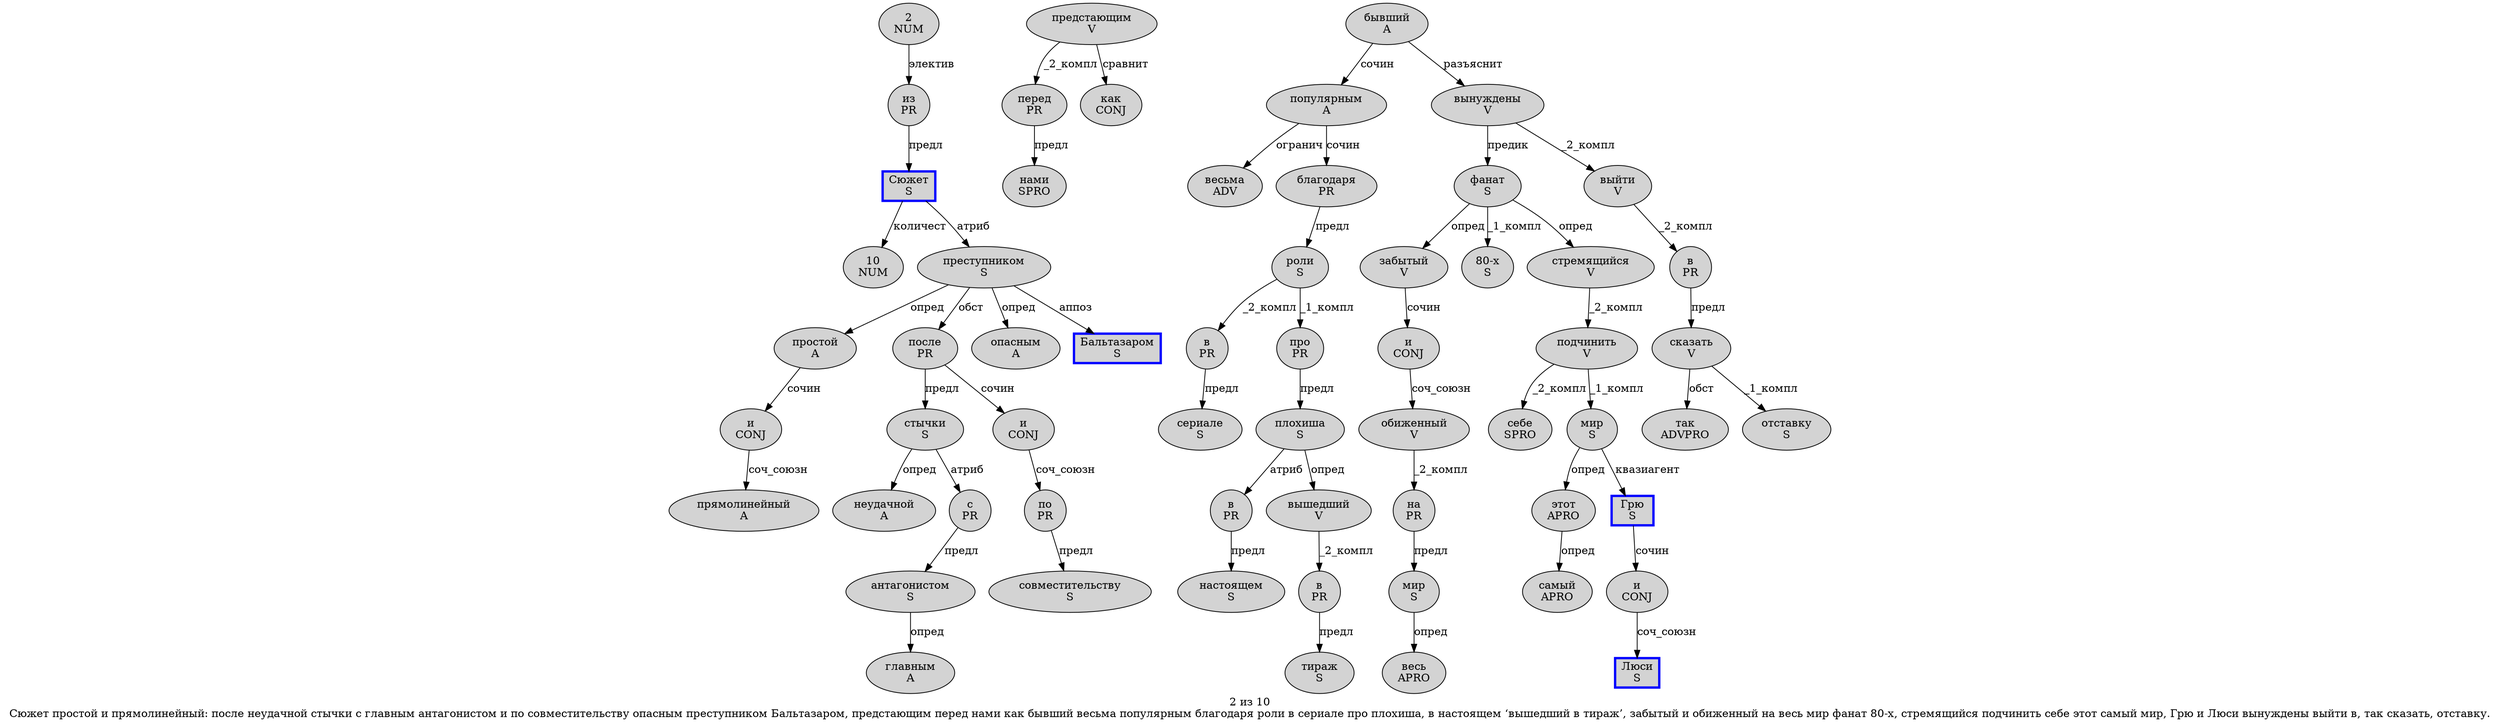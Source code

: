 digraph SENTENCE_2942 {
	graph [label="2 из 10
Сюжет простой и прямолинейный: после неудачной стычки с главным антагонистом и по совместительству опасным преступником Бальтазаром, предстающим перед нами как бывший весьма популярным благодаря роли в сериале про плохиша, в настоящем ‘вышедший в тираж’, забытый и обиженный на весь мир фанат 80-х, стремящийся подчинить себе этот самый мир, Грю и Люси вынуждены выйти в, так сказать, отставку."]
	node [style=filled]
		0 [label="2
NUM" color="" fillcolor=lightgray penwidth=1 shape=ellipse]
		1 [label="из
PR" color="" fillcolor=lightgray penwidth=1 shape=ellipse]
		2 [label="10
NUM" color="" fillcolor=lightgray penwidth=1 shape=ellipse]
		3 [label="Сюжет
S" color=blue fillcolor=lightgray penwidth=3 shape=box]
		4 [label="простой
A" color="" fillcolor=lightgray penwidth=1 shape=ellipse]
		5 [label="и
CONJ" color="" fillcolor=lightgray penwidth=1 shape=ellipse]
		6 [label="прямолинейный
A" color="" fillcolor=lightgray penwidth=1 shape=ellipse]
		8 [label="после
PR" color="" fillcolor=lightgray penwidth=1 shape=ellipse]
		9 [label="неудачной
A" color="" fillcolor=lightgray penwidth=1 shape=ellipse]
		10 [label="стычки
S" color="" fillcolor=lightgray penwidth=1 shape=ellipse]
		11 [label="с
PR" color="" fillcolor=lightgray penwidth=1 shape=ellipse]
		12 [label="главным
A" color="" fillcolor=lightgray penwidth=1 shape=ellipse]
		13 [label="антагонистом
S" color="" fillcolor=lightgray penwidth=1 shape=ellipse]
		14 [label="и
CONJ" color="" fillcolor=lightgray penwidth=1 shape=ellipse]
		15 [label="по
PR" color="" fillcolor=lightgray penwidth=1 shape=ellipse]
		16 [label="совместительству
S" color="" fillcolor=lightgray penwidth=1 shape=ellipse]
		17 [label="опасным
A" color="" fillcolor=lightgray penwidth=1 shape=ellipse]
		18 [label="преступником
S" color="" fillcolor=lightgray penwidth=1 shape=ellipse]
		19 [label="Бальтазаром
S" color=blue fillcolor=lightgray penwidth=3 shape=box]
		21 [label="предстающим
V" color="" fillcolor=lightgray penwidth=1 shape=ellipse]
		22 [label="перед
PR" color="" fillcolor=lightgray penwidth=1 shape=ellipse]
		23 [label="нами
SPRO" color="" fillcolor=lightgray penwidth=1 shape=ellipse]
		24 [label="как
CONJ" color="" fillcolor=lightgray penwidth=1 shape=ellipse]
		25 [label="бывший
A" color="" fillcolor=lightgray penwidth=1 shape=ellipse]
		26 [label="весьма
ADV" color="" fillcolor=lightgray penwidth=1 shape=ellipse]
		27 [label="популярным
A" color="" fillcolor=lightgray penwidth=1 shape=ellipse]
		28 [label="благодаря
PR" color="" fillcolor=lightgray penwidth=1 shape=ellipse]
		29 [label="роли
S" color="" fillcolor=lightgray penwidth=1 shape=ellipse]
		30 [label="в
PR" color="" fillcolor=lightgray penwidth=1 shape=ellipse]
		31 [label="сериале
S" color="" fillcolor=lightgray penwidth=1 shape=ellipse]
		32 [label="про
PR" color="" fillcolor=lightgray penwidth=1 shape=ellipse]
		33 [label="плохиша
S" color="" fillcolor=lightgray penwidth=1 shape=ellipse]
		35 [label="в
PR" color="" fillcolor=lightgray penwidth=1 shape=ellipse]
		36 [label="настоящем
S" color="" fillcolor=lightgray penwidth=1 shape=ellipse]
		38 [label="вышедший
V" color="" fillcolor=lightgray penwidth=1 shape=ellipse]
		39 [label="в
PR" color="" fillcolor=lightgray penwidth=1 shape=ellipse]
		40 [label="тираж
S" color="" fillcolor=lightgray penwidth=1 shape=ellipse]
		43 [label="забытый
V" color="" fillcolor=lightgray penwidth=1 shape=ellipse]
		44 [label="и
CONJ" color="" fillcolor=lightgray penwidth=1 shape=ellipse]
		45 [label="обиженный
V" color="" fillcolor=lightgray penwidth=1 shape=ellipse]
		46 [label="на
PR" color="" fillcolor=lightgray penwidth=1 shape=ellipse]
		47 [label="весь
APRO" color="" fillcolor=lightgray penwidth=1 shape=ellipse]
		48 [label="мир
S" color="" fillcolor=lightgray penwidth=1 shape=ellipse]
		49 [label="фанат
S" color="" fillcolor=lightgray penwidth=1 shape=ellipse]
		50 [label="80-х
S" color="" fillcolor=lightgray penwidth=1 shape=ellipse]
		52 [label="стремящийся
V" color="" fillcolor=lightgray penwidth=1 shape=ellipse]
		53 [label="подчинить
V" color="" fillcolor=lightgray penwidth=1 shape=ellipse]
		54 [label="себе
SPRO" color="" fillcolor=lightgray penwidth=1 shape=ellipse]
		55 [label="этот
APRO" color="" fillcolor=lightgray penwidth=1 shape=ellipse]
		56 [label="самый
APRO" color="" fillcolor=lightgray penwidth=1 shape=ellipse]
		57 [label="мир
S" color="" fillcolor=lightgray penwidth=1 shape=ellipse]
		59 [label="Грю
S" color=blue fillcolor=lightgray penwidth=3 shape=box]
		60 [label="и
CONJ" color="" fillcolor=lightgray penwidth=1 shape=ellipse]
		61 [label="Люси
S" color=blue fillcolor=lightgray penwidth=3 shape=box]
		62 [label="вынуждены
V" color="" fillcolor=lightgray penwidth=1 shape=ellipse]
		63 [label="выйти
V" color="" fillcolor=lightgray penwidth=1 shape=ellipse]
		64 [label="в
PR" color="" fillcolor=lightgray penwidth=1 shape=ellipse]
		66 [label="так
ADVPRO" color="" fillcolor=lightgray penwidth=1 shape=ellipse]
		67 [label="сказать
V" color="" fillcolor=lightgray penwidth=1 shape=ellipse]
		69 [label="отставку
S" color="" fillcolor=lightgray penwidth=1 shape=ellipse]
			67 -> 66 [label="обст"]
			67 -> 69 [label="_1_компл"]
			30 -> 31 [label="предл"]
			15 -> 16 [label="предл"]
			45 -> 46 [label="_2_компл"]
			0 -> 1 [label="электив"]
			28 -> 29 [label="предл"]
			27 -> 26 [label="огранич"]
			27 -> 28 [label="сочин"]
			3 -> 2 [label="количест"]
			3 -> 18 [label="атриб"]
			57 -> 55 [label="опред"]
			57 -> 59 [label="квазиагент"]
			63 -> 64 [label="_2_компл"]
			59 -> 60 [label="сочин"]
			53 -> 54 [label="_2_компл"]
			53 -> 57 [label="_1_компл"]
			38 -> 39 [label="_2_компл"]
			25 -> 27 [label="сочин"]
			25 -> 62 [label="разъяснит"]
			32 -> 33 [label="предл"]
			43 -> 44 [label="сочин"]
			18 -> 4 [label="опред"]
			18 -> 8 [label="обст"]
			18 -> 17 [label="опред"]
			18 -> 19 [label="аппоз"]
			52 -> 53 [label="_2_компл"]
			22 -> 23 [label="предл"]
			44 -> 45 [label="соч_союзн"]
			29 -> 30 [label="_2_компл"]
			29 -> 32 [label="_1_компл"]
			46 -> 48 [label="предл"]
			39 -> 40 [label="предл"]
			1 -> 3 [label="предл"]
			8 -> 10 [label="предл"]
			8 -> 14 [label="сочин"]
			10 -> 9 [label="опред"]
			10 -> 11 [label="атриб"]
			49 -> 43 [label="опред"]
			49 -> 50 [label="_1_компл"]
			49 -> 52 [label="опред"]
			62 -> 49 [label="предик"]
			62 -> 63 [label="_2_компл"]
			55 -> 56 [label="опред"]
			13 -> 12 [label="опред"]
			35 -> 36 [label="предл"]
			33 -> 35 [label="атриб"]
			33 -> 38 [label="опред"]
			21 -> 22 [label="_2_компл"]
			21 -> 24 [label="сравнит"]
			48 -> 47 [label="опред"]
			4 -> 5 [label="сочин"]
			11 -> 13 [label="предл"]
			5 -> 6 [label="соч_союзн"]
			14 -> 15 [label="соч_союзн"]
			60 -> 61 [label="соч_союзн"]
			64 -> 67 [label="предл"]
}
